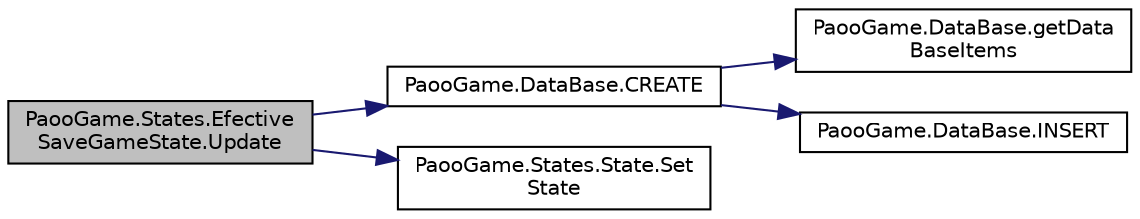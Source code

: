 digraph "PaooGame.States.EfectiveSaveGameState.Update"
{
 // INTERACTIVE_SVG=YES
 // LATEX_PDF_SIZE
  edge [fontname="Helvetica",fontsize="10",labelfontname="Helvetica",labelfontsize="10"];
  node [fontname="Helvetica",fontsize="10",shape=record];
  rankdir="LR";
  Node1 [label="PaooGame.States.Efective\lSaveGameState.Update",height=0.2,width=0.4,color="black", fillcolor="grey75", style="filled", fontcolor="black",tooltip="Se ofera posibilitatea reveniri la meniu."];
  Node1 -> Node2 [color="midnightblue",fontsize="10",style="solid"];
  Node2 [label="PaooGame.DataBase.CREATE",height=0.2,width=0.4,color="black", fillcolor="white", style="filled",URL="$class_paoo_game_1_1_data_base.html#ae29d78172238701abf6c6c162aa31261",tooltip="Va gestiona baza de date(din ea voi apela celelalte metode)."];
  Node2 -> Node3 [color="midnightblue",fontsize="10",style="solid"];
  Node3 [label="PaooGame.DataBase.getData\lBaseItems",height=0.2,width=0.4,color="black", fillcolor="white", style="filled",URL="$class_paoo_game_1_1_data_base.html#acca70a84dfde513877c38790544e65ad",tooltip="Va returna o lista cu toate inregistrarile din baza de date."];
  Node2 -> Node4 [color="midnightblue",fontsize="10",style="solid"];
  Node4 [label="PaooGame.DataBase.INSERT",height=0.2,width=0.4,color="black", fillcolor="white", style="filled",URL="$class_paoo_game_1_1_data_base.html#a6491dd98990066c2d66038b9ffd7df7a",tooltip="Va insera datele actuale(viata,banuti,diamante etc) in baza de date."];
  Node1 -> Node5 [color="midnightblue",fontsize="10",style="solid"];
  Node5 [label="PaooGame.States.State.Set\lState",height=0.2,width=0.4,color="black", fillcolor="white", style="filled",URL="$class_paoo_game_1_1_states_1_1_state.html#a9219295fa9fb713e7fa21fe052d80591",tooltip="se va modifica valoarea lui currentState in timpul joclui."];
}
